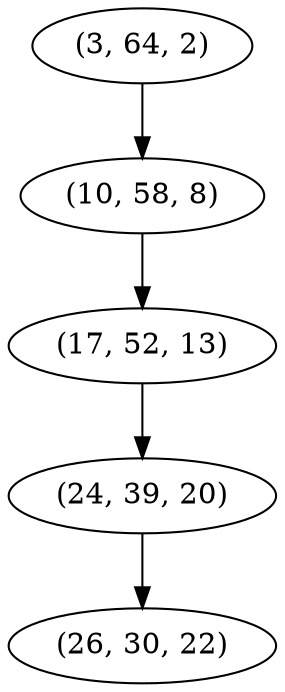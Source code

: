 digraph tree {
    "(3, 64, 2)";
    "(10, 58, 8)";
    "(17, 52, 13)";
    "(24, 39, 20)";
    "(26, 30, 22)";
    "(3, 64, 2)" -> "(10, 58, 8)";
    "(10, 58, 8)" -> "(17, 52, 13)";
    "(17, 52, 13)" -> "(24, 39, 20)";
    "(24, 39, 20)" -> "(26, 30, 22)";
}
